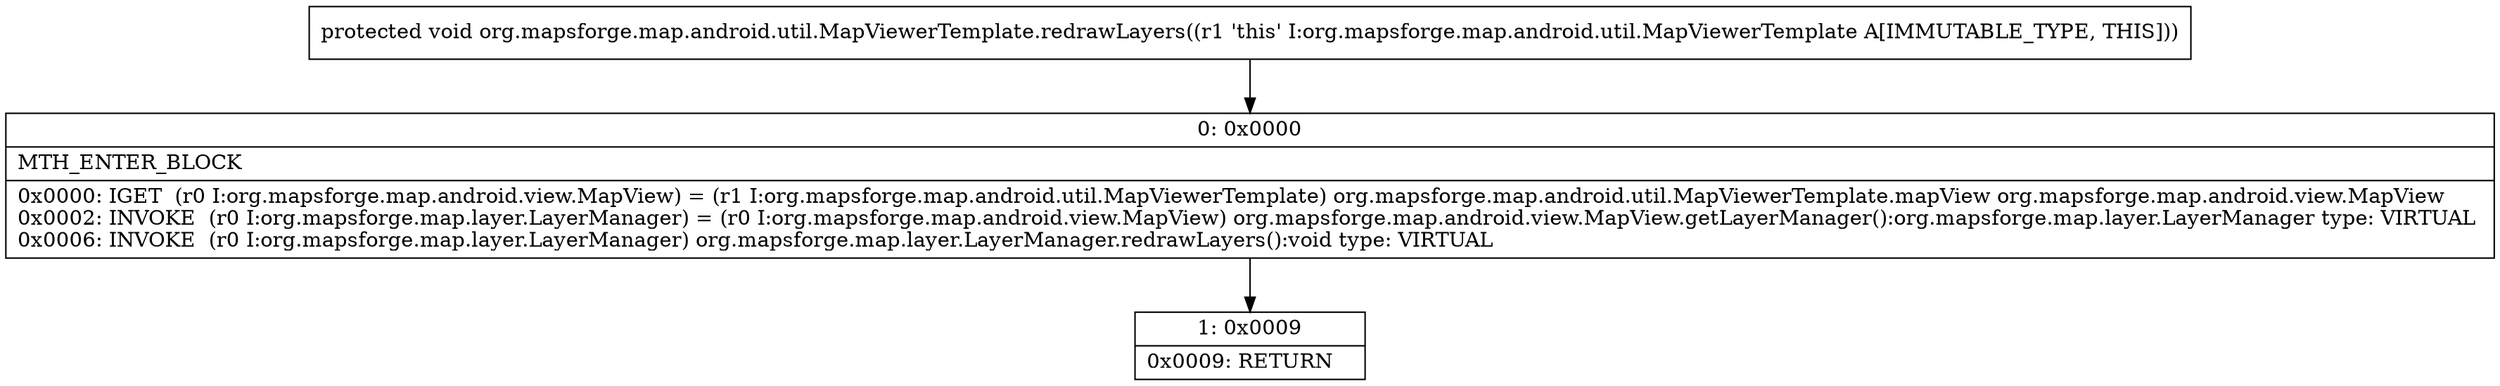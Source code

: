 digraph "CFG fororg.mapsforge.map.android.util.MapViewerTemplate.redrawLayers()V" {
Node_0 [shape=record,label="{0\:\ 0x0000|MTH_ENTER_BLOCK\l|0x0000: IGET  (r0 I:org.mapsforge.map.android.view.MapView) = (r1 I:org.mapsforge.map.android.util.MapViewerTemplate) org.mapsforge.map.android.util.MapViewerTemplate.mapView org.mapsforge.map.android.view.MapView \l0x0002: INVOKE  (r0 I:org.mapsforge.map.layer.LayerManager) = (r0 I:org.mapsforge.map.android.view.MapView) org.mapsforge.map.android.view.MapView.getLayerManager():org.mapsforge.map.layer.LayerManager type: VIRTUAL \l0x0006: INVOKE  (r0 I:org.mapsforge.map.layer.LayerManager) org.mapsforge.map.layer.LayerManager.redrawLayers():void type: VIRTUAL \l}"];
Node_1 [shape=record,label="{1\:\ 0x0009|0x0009: RETURN   \l}"];
MethodNode[shape=record,label="{protected void org.mapsforge.map.android.util.MapViewerTemplate.redrawLayers((r1 'this' I:org.mapsforge.map.android.util.MapViewerTemplate A[IMMUTABLE_TYPE, THIS])) }"];
MethodNode -> Node_0;
Node_0 -> Node_1;
}

